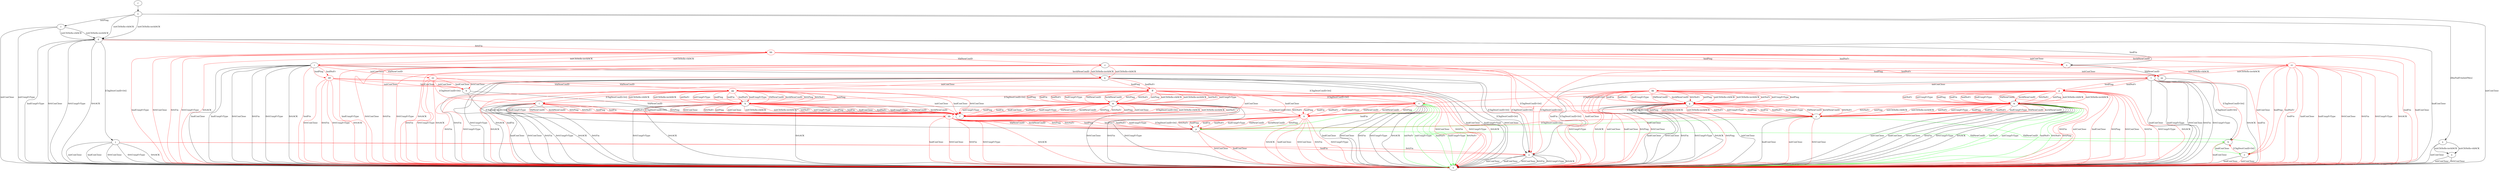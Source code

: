 digraph "" {
	a -> u	[key=0,
		label="initConClose "];
	a -> u	[key=1,
		label="hndConClose "];
	a -> u	[key=2,
		label="0rttConClose "];
	a -> u	[key=3,
		label="0rttFin "];
	a -> u	[key=4,
		label="0rttUnxpFrType "];
	a -> u	[key=5,
		label="0rttACK "];
	b -> e	[key=0,
		color=green,
		label="hndConClose "];
	b -> u	[key=0,
		color=red,
		label="hndConClose "];
	c -> d	[key=0,
		label="initCltHello-vldACK "];
	c -> d	[key=1,
		label="initCltHello-invldACK "];
	c -> u	[key=0,
		label="initConClose "];
	c -> u	[key=1,
		label="initUnxpFrType "];
	d -> j	[key=0,
		label="[ChgDestConID-Ori] "];
	d -> s	[key=0,
		label="hndFin "];
	d -> u	[key=0,
		label="hndConClose "];
	d -> u	[key=1,
		label="hndUnxpFrType "];
	d -> u	[key=2,
		label="0rttConClose "];
	d -> u	[key=3,
		label="0rttUnxpFrType "];
	d -> u	[key=4,
		label="0rttACK "];
	bb	[color=red];
	d -> bb	[key=0,
		color=red,
		label="0rttFin "];
	e -> b	[key=0,
		color=red,
		label="[ChgDestConID-Ori] "];
	e -> u	[key=0,
		label="hndConClose "];
	e -> u	[key=1,
		color=red,
		label="initConClose "];
	f -> p	[key=0,
		color=red,
		label="[ChgDestConID-Ori] "];
	g -> u	[key=0,
		label="initConClose "];
	g -> u	[key=1,
		label="hndConClose "];
	g -> u	[key=2,
		label="0rttConClose "];
	g -> u	[key=3,
		label="0rttFin "];
	g -> u	[key=4,
		label="0rttUnxpFrType "];
	g -> u	[key=5,
		label="0rttACK "];
	g -> u	[key=6,
		color=red,
		label="0rttPing "];
	g -> y	[key=0,
		color=red,
		label="initPing "];
	g -> y	[key=1,
		color=red,
		label="initCltHello-vldACK "];
	g -> y	[key=2,
		color=red,
		label="initCltHello-invldACK "];
	g -> y	[key=3,
		color=red,
		label="initNoFr "];
	g -> y	[key=4,
		color=red,
		label="initUnxpFrType "];
	g -> y	[key=5,
		color=red,
		label="hndPing "];
	g -> y	[key=6,
		color=red,
		label="hndFin "];
	g -> y	[key=7,
		color=red,
		label="hndNoFr "];
	g -> y	[key=8,
		color=red,
		label="hndUnxpFrType "];
	g -> y	[key=9,
		color=red,
		label="VldNewConID "];
	g -> y	[key=10,
		color=red,
		label="InvldNewConID "];
	g -> y	[key=11,
		color=red,
		label="0rttNoFr "];
	hh	[color=red];
	g -> hh	[key=0,
		color=red,
		label="[ChgDestConID-Ori] "];
	h -> f	[key=0,
		label="VldNewConID "];
	h -> p	[key=0,
		label="[ChgDestConID-Ori] "];
	i -> a	[key=0,
		label="[ChgDestConID-Ori] "];
	i -> q	[key=0,
		color=red,
		label="VldNewConID "];
	i -> t	[key=0,
		color=red,
		label="InvldNewConID "];
	i -> u	[key=0,
		label="hndConClose "];
	i -> u	[key=1,
		label="hndUnxpFrType "];
	i -> u	[key=2,
		label="0rttConClose "];
	i -> u	[key=3,
		label="0rttFin "];
	i -> u	[key=4,
		label="0rttUnxpFrType "];
	i -> u	[key=5,
		label="0rttACK "];
	i -> u	[key=6,
		color=red,
		label="hndFin "];
	dd	[color=red];
	i -> dd	[key=0,
		color=red,
		label="hndPing "];
	i -> dd	[key=1,
		color=red,
		label="hndNoFr "];
	ee	[color=red];
	i -> ee	[key=0,
		color=red,
		label="initConClose "];
	j -> a	[key=0,
		color=red,
		label="hndFin "];
	j -> a	[key=1,
		color=red,
		label="0rttFin "];
	j -> u	[key=0,
		label="initConClose "];
	j -> u	[key=1,
		label="hndConClose "];
	j -> u	[key=2,
		label="0rttConClose "];
	j -> u	[key=3,
		label="0rttUnxpFrType "];
	j -> u	[key=4,
		label="0rttACK "];
	k -> f	[key=0,
		color=red,
		label="initPing "];
	k -> f	[key=1,
		color=red,
		label="initConClose "];
	k -> f	[key=2,
		color=red,
		label="initCltHello-vldACK "];
	k -> f	[key=3,
		color=red,
		label="initCltHello-invldACK "];
	k -> f	[key=4,
		color=red,
		label="initNoFr "];
	k -> f	[key=5,
		color=red,
		label="initUnxpFrType "];
	k -> f	[key=6,
		color=red,
		label="hndPing "];
	k -> f	[key=7,
		color=red,
		label="hndFin "];
	k -> f	[key=8,
		color=red,
		label="hndConClose "];
	k -> f	[key=9,
		color=red,
		label="hndNoFr "];
	k -> f	[key=10,
		color=red,
		label="hndUnxpFrType "];
	k -> f	[key=11,
		color=red,
		label="VldNewConID "];
	k -> f	[key=12,
		color=red,
		label="InvldNewConID "];
	k -> f	[key=13,
		color=red,
		label="0rttPing "];
	k -> f	[key=14,
		color=red,
		label="0rttConClose "];
	k -> f	[key=15,
		color=red,
		label="0rttNoFr "];
	k -> u	[key=0,
		label="0rttFin "];
	k -> u	[key=1,
		label="0rttUnxpFrType "];
	k -> u	[key=2,
		label="0rttACK "];
	k -> hh	[key=0,
		color=red,
		label="[ChgDestConID-Ori] "];
	l -> u	[key=0,
		label="hndConClose "];
	l -> u	[key=1,
		label="0rttConClose "];
	l -> u	[key=2,
		label="0rttFin "];
	l -> u	[key=3,
		label="0rttUnxpFrType "];
	l -> u	[key=4,
		label="0rttACK "];
	l -> hh	[key=0,
		color=red,
		label="hndPing "];
	l -> hh	[key=1,
		color=red,
		label="hndFin "];
	l -> hh	[key=2,
		color=red,
		label="hndNoFr "];
	l -> hh	[key=3,
		color=red,
		label="hndUnxpFrType "];
	l -> hh	[key=4,
		color=red,
		label="VldNewConID "];
	l -> hh	[key=5,
		color=red,
		label="InvldNewConID "];
	l -> hh	[key=6,
		color=red,
		label="0rttPing "];
	l -> hh	[key=7,
		color=red,
		label="0rttNoFr "];
	m -> f	[key=0,
		color=red,
		label="initPing "];
	m -> f	[key=1,
		color=red,
		label="initConClose "];
	m -> f	[key=2,
		color=red,
		label="initCltHello-vldACK "];
	m -> f	[key=3,
		color=red,
		label="initCltHello-invldACK "];
	m -> f	[key=4,
		color=red,
		label="initNoFr "];
	m -> f	[key=5,
		color=red,
		label="initUnxpFrType "];
	m -> f	[key=6,
		color=red,
		label="hndPing "];
	m -> f	[key=7,
		color=red,
		label="hndFin "];
	m -> f	[key=8,
		color=red,
		label="hndConClose "];
	m -> f	[key=9,
		color=red,
		label="hndNoFr "];
	m -> f	[key=10,
		color=red,
		label="hndUnxpFrType "];
	m -> f	[key=11,
		color=red,
		label="VldNewConID "];
	m -> f	[key=12,
		color=red,
		label="InvldNewConID "];
	m -> f	[key=13,
		color=red,
		label="0rttPing "];
	m -> f	[key=14,
		color=red,
		label="0rttNoFr "];
	m -> u	[key=0,
		label="0rttConClose "];
	m -> u	[key=1,
		label="0rttFin "];
	m -> u	[key=2,
		label="0rttUnxpFrType "];
	m -> u	[key=3,
		label="0rttACK "];
	ii	[color=red];
	m -> ii	[key=0,
		color=red,
		label="[ChgDestConID-Ori] "];
	n -> u	[key=0,
		label="initConClose "];
	n -> u	[key=1,
		label="0rttConClose "];
	o -> c	[key=0,
		label="initPing "];
	o -> d	[key=0,
		label="initCltHello-vldACK "];
	o -> d	[key=1,
		label="initCltHello-invldACK "];
	o -> u	[key=0,
		label="initConClose "];
	o -> x	[key=0,
		label="[RmPadFrmInitPkts] "];
	p -> b	[key=0,
		color=green,
		label="VldNewConID "];
	p -> u	[key=0,
		color=red,
		label="hndConClose "];
	p -> u	[key=1,
		color=red,
		label="0rttConClose "];
	p -> y	[key=0,
		color=green,
		label="hndConClose "];
	q -> a	[key=0,
		label="[ChgDestConID-Ori] "];
	q -> u	[key=0,
		label="hndConClose "];
	q -> u	[key=1,
		label="hndUnxpFrType "];
	q -> u	[key=2,
		label="0rttConClose "];
	q -> u	[key=3,
		label="0rttFin "];
	q -> u	[key=4,
		label="0rttUnxpFrType "];
	q -> u	[key=5,
		label="0rttACK "];
	q -> u	[key=6,
		color=red,
		label="hndFin "];
	ff	[color=red];
	q -> ff	[key=0,
		color=red,
		label="hndPing "];
	q -> ff	[key=1,
		color=red,
		label="hndNoFr "];
	gg	[color=red];
	q -> gg	[key=0,
		color=red,
		label="initConClose "];
	r -> o	[key=0];
	s -> b	[key=0,
		color=red,
		label="[ChgDestConID-Ori] "];
	s -> aa	[key=0,
		label="VldNewConID "];
	t -> a	[key=0,
		label="[ChgDestConID-Ori] "];
	t -> u	[key=0,
		label="hndConClose "];
	t -> u	[key=1,
		label="hndUnxpFrType "];
	t -> u	[key=2,
		label="0rttConClose "];
	t -> u	[key=3,
		label="0rttFin "];
	t -> u	[key=4,
		label="0rttUnxpFrType "];
	t -> u	[key=5,
		label="0rttACK "];
	t -> u	[key=6,
		color=red,
		label="hndFin "];
	jj	[color=red];
	t -> jj	[key=0,
		color=red,
		label="hndPing "];
	t -> jj	[key=1,
		color=red,
		label="hndNoFr "];
	kk	[color=red];
	t -> kk	[key=0,
		color=red,
		label="initConClose "];
	v -> p	[key=0,
		color=green,
		label="hndFin "];
	v -> u	[key=0,
		label="hndConClose "];
	v -> u	[key=1,
		label="0rttConClose "];
	v -> u	[key=2,
		label="0rttFin "];
	v -> u	[key=3,
		label="0rttUnxpFrType "];
	v -> u	[key=4,
		label="0rttACK "];
	v -> u	[key=5,
		color=green,
		label="initNoFr "];
	v -> u	[key=6,
		color=green,
		label="initUnxpFrType "];
	v -> u	[key=7,
		color=green,
		label="hndNoFr "];
	v -> u	[key=8,
		color=green,
		label="hndUnxpFrType "];
	v -> u	[key=9,
		color=green,
		label="0rttNoFr "];
	v -> ii	[key=0,
		color=red,
		label="hndPing "];
	v -> ii	[key=1,
		color=red,
		label="hndFin "];
	v -> ii	[key=2,
		color=red,
		label="hndNoFr "];
	v -> ii	[key=3,
		color=red,
		label="hndUnxpFrType "];
	v -> ii	[key=4,
		color=red,
		label="VldNewConID "];
	v -> ii	[key=5,
		color=red,
		label="InvldNewConID "];
	v -> ii	[key=6,
		color=red,
		label="0rttPing "];
	v -> ii	[key=7,
		color=red,
		label="0rttNoFr "];
	w -> u	[key=0,
		label="initConClose "];
	w -> u	[key=1,
		label="hndConClose "];
	w -> u	[key=2,
		label="0rttConClose "];
	w -> u	[key=3,
		label="0rttFin "];
	w -> u	[key=4,
		label="0rttUnxpFrType "];
	w -> u	[key=5,
		label="0rttACK "];
	w -> u	[key=6,
		color=green,
		label="initNoFr "];
	w -> u	[key=7,
		color=green,
		label="initUnxpFrType "];
	w -> u	[key=8,
		color=green,
		label="hndNoFr "];
	w -> u	[key=9,
		color=green,
		label="0rttNoFr "];
	w -> u	[key=10,
		color=red,
		label="0rttPing "];
	w -> y	[key=0,
		color=red,
		label="initPing "];
	w -> y	[key=1,
		color=red,
		label="initCltHello-vldACK "];
	w -> y	[key=2,
		color=red,
		label="initCltHello-invldACK "];
	w -> y	[key=3,
		color=red,
		label="initNoFr "];
	w -> y	[key=4,
		color=red,
		label="initUnxpFrType "];
	w -> y	[key=5,
		color=red,
		label="hndPing "];
	w -> y	[key=6,
		color=red,
		label="hndFin "];
	w -> y	[key=7,
		color=red,
		label="hndNoFr "];
	w -> y	[key=8,
		color=red,
		label="hndUnxpFrType "];
	w -> y	[key=9,
		color=red,
		label="VldNewConID "];
	w -> y	[key=10,
		color=red,
		label="InvldNewConID "];
	w -> y	[key=11,
		color=red,
		label="0rttNoFr "];
	w -> ii	[key=0,
		color=red,
		label="[ChgDestConID-Ori] "];
	x -> n	[key=0,
		label="initCltHello-vldACK "];
	x -> n	[key=1,
		label="initCltHello-invldACK "];
	x -> u	[key=0,
		label="initConClose "];
	y -> e	[key=0,
		color=green,
		label="VldNewConID "];
	y -> p	[key=0,
		color=red,
		label="[ChgDestConID-Ori] "];
	y -> u	[key=0,
		label="hndConClose "];
	y -> u	[key=1,
		color=red,
		label="initConClose "];
	y -> u	[key=2,
		color=red,
		label="0rttConClose "];
	z -> a	[key=0,
		color=red,
		label="[ChgDestConID-Ori] "];
	z -> q	[key=0,
		color=red,
		label="initCltHello-vldACK "];
	z -> q	[key=1,
		color=red,
		label="initCltHello-invldACK "];
	z -> u	[key=0,
		color=red,
		label="hndFin "];
	z -> u	[key=1,
		color=red,
		label="hndConClose "];
	z -> u	[key=2,
		color=red,
		label="hndUnxpFrType "];
	z -> u	[key=3,
		color=red,
		label="0rttConClose "];
	z -> u	[key=4,
		color=red,
		label="0rttFin "];
	z -> u	[key=5,
		color=red,
		label="0rttUnxpFrType "];
	z -> u	[key=6,
		color=red,
		label="0rttACK "];
	z -> aa	[key=0,
		color=red,
		label="initConClose "];
	z -> aa	[key=1,
		color=red,
		label="hndPing "];
	z -> aa	[key=2,
		color=red,
		label="hndNoFr "];
	aa -> b	[key=0,
		label="[ChgDestConID-Ori] "];
	bb -> a	[key=0,
		color=red,
		label="[ChgDestConID-Ori] "];
	bb -> i	[key=0,
		color=red,
		label="initCltHello-vldACK "];
	bb -> i	[key=1,
		color=red,
		label="initCltHello-invldACK "];
	bb -> s	[key=0,
		color=red,
		label="initConClose "];
	bb -> s	[key=1,
		color=red,
		label="hndPing "];
	bb -> s	[key=2,
		color=red,
		label="hndNoFr "];
	bb -> u	[key=0,
		color=red,
		label="hndFin "];
	bb -> u	[key=1,
		color=red,
		label="hndConClose "];
	bb -> u	[key=2,
		color=red,
		label="hndUnxpFrType "];
	bb -> u	[key=3,
		color=red,
		label="0rttConClose "];
	bb -> u	[key=4,
		color=red,
		label="0rttFin "];
	bb -> u	[key=5,
		color=red,
		label="0rttUnxpFrType "];
	bb -> u	[key=6,
		color=red,
		label="0rttACK "];
	bb -> z	[key=0,
		color=red,
		label="VldNewConID "];
	cc	[color=red];
	bb -> cc	[key=0,
		color=red,
		label="InvldNewConID "];
	cc -> a	[key=0,
		color=red,
		label="[ChgDestConID-Ori] "];
	cc -> e	[key=0,
		color=red,
		label="initConClose "];
	cc -> e	[key=1,
		color=red,
		label="hndPing "];
	cc -> e	[key=2,
		color=red,
		label="hndNoFr "];
	cc -> t	[key=0,
		color=red,
		label="initCltHello-vldACK "];
	cc -> t	[key=1,
		color=red,
		label="initCltHello-invldACK "];
	cc -> u	[key=0,
		color=red,
		label="hndFin "];
	cc -> u	[key=1,
		color=red,
		label="hndConClose "];
	cc -> u	[key=2,
		color=red,
		label="hndUnxpFrType "];
	cc -> u	[key=3,
		color=red,
		label="0rttConClose "];
	cc -> u	[key=4,
		color=red,
		label="0rttFin "];
	cc -> u	[key=5,
		color=red,
		label="0rttUnxpFrType "];
	cc -> u	[key=6,
		color=red,
		label="0rttACK "];
	dd -> h	[key=0,
		color=red,
		label="initConClose "];
	dd -> h	[key=1,
		color=red,
		label="hndConClose "];
	dd -> u	[key=0,
		color=red,
		label="0rttConClose "];
	dd -> u	[key=1,
		color=red,
		label="0rttFin "];
	dd -> u	[key=2,
		color=red,
		label="0rttUnxpFrType "];
	dd -> u	[key=3,
		color=red,
		label="0rttACK "];
	dd -> v	[key=0,
		color=red,
		label="[ChgDestConID-Ori] "];
	dd -> ff	[key=0,
		color=red,
		label="VldNewConID "];
	ee -> h	[key=0,
		color=red,
		label="initConClose "];
	ee -> h	[key=1,
		color=red,
		label="hndConClose "];
	ee -> h	[key=2,
		color=red,
		label="0rttConClose "];
	ee -> l	[key=0,
		color=red,
		label="[ChgDestConID-Ori] "];
	ee -> u	[key=0,
		color=red,
		label="0rttFin "];
	ee -> u	[key=1,
		color=red,
		label="0rttUnxpFrType "];
	ee -> u	[key=2,
		color=red,
		label="0rttACK "];
	ee -> gg	[key=0,
		color=red,
		label="VldNewConID "];
	ff -> f	[key=0,
		color=red,
		label="initConClose "];
	ff -> f	[key=1,
		color=red,
		label="hndConClose "];
	ff -> m	[key=0,
		color=red,
		label="initPing "];
	ff -> m	[key=1,
		color=red,
		label="initCltHello-vldACK "];
	ff -> m	[key=2,
		color=red,
		label="initCltHello-invldACK "];
	ff -> m	[key=3,
		color=red,
		label="initNoFr "];
	ff -> m	[key=4,
		color=red,
		label="initUnxpFrType "];
	ff -> m	[key=5,
		color=red,
		label="hndPing "];
	ff -> m	[key=6,
		color=red,
		label="hndFin "];
	ff -> m	[key=7,
		color=red,
		label="hndNoFr "];
	ff -> m	[key=8,
		color=red,
		label="hndUnxpFrType "];
	ff -> m	[key=9,
		color=red,
		label="VldNewConID "];
	ff -> m	[key=10,
		color=red,
		label="InvldNewConID "];
	ff -> m	[key=11,
		color=red,
		label="0rttPing "];
	ff -> m	[key=12,
		color=red,
		label="0rttNoFr "];
	ff -> u	[key=0,
		color=red,
		label="0rttConClose "];
	ff -> u	[key=1,
		color=red,
		label="0rttFin "];
	ff -> u	[key=2,
		color=red,
		label="0rttUnxpFrType "];
	ff -> u	[key=3,
		color=red,
		label="0rttACK "];
	ff -> v	[key=0,
		color=red,
		label="[ChgDestConID-Ori] "];
	gg -> f	[key=0,
		color=red,
		label="initConClose "];
	gg -> f	[key=1,
		color=red,
		label="hndConClose "];
	gg -> f	[key=2,
		color=red,
		label="0rttConClose "];
	gg -> k	[key=0,
		color=red,
		label="initPing "];
	gg -> k	[key=1,
		color=red,
		label="initCltHello-vldACK "];
	gg -> k	[key=2,
		color=red,
		label="initCltHello-invldACK "];
	gg -> k	[key=3,
		color=red,
		label="initNoFr "];
	gg -> k	[key=4,
		color=red,
		label="initUnxpFrType "];
	gg -> k	[key=5,
		color=red,
		label="hndPing "];
	gg -> k	[key=6,
		color=red,
		label="hndFin "];
	gg -> k	[key=7,
		color=red,
		label="hndNoFr "];
	gg -> k	[key=8,
		color=red,
		label="hndUnxpFrType "];
	gg -> k	[key=9,
		color=red,
		label="VldNewConID "];
	gg -> k	[key=10,
		color=red,
		label="InvldNewConID "];
	gg -> k	[key=11,
		color=red,
		label="0rttPing "];
	gg -> k	[key=12,
		color=red,
		label="0rttNoFr "];
	gg -> l	[key=0,
		color=red,
		label="[ChgDestConID-Ori] "];
	gg -> u	[key=0,
		color=red,
		label="0rttFin "];
	gg -> u	[key=1,
		color=red,
		label="0rttUnxpFrType "];
	gg -> u	[key=2,
		color=red,
		label="0rttACK "];
	hh -> p	[key=0,
		color=red,
		label="hndPing "];
	hh -> p	[key=1,
		color=red,
		label="hndFin "];
	hh -> p	[key=2,
		color=red,
		label="hndNoFr "];
	hh -> p	[key=3,
		color=red,
		label="hndUnxpFrType "];
	hh -> p	[key=4,
		color=red,
		label="VldNewConID "];
	hh -> p	[key=5,
		color=red,
		label="InvldNewConID "];
	hh -> p	[key=6,
		color=red,
		label="0rttPing "];
	hh -> p	[key=7,
		color=red,
		label="0rttNoFr "];
	hh -> u	[key=0,
		color=red,
		label="hndConClose "];
	hh -> u	[key=1,
		color=red,
		label="0rttConClose "];
	hh -> u	[key=2,
		color=red,
		label="0rttFin "];
	hh -> u	[key=3,
		color=red,
		label="0rttUnxpFrType "];
	hh -> u	[key=4,
		color=red,
		label="0rttACK "];
	ii -> p	[key=0,
		color=red,
		label="hndPing "];
	ii -> p	[key=1,
		color=red,
		label="hndFin "];
	ii -> p	[key=2,
		color=red,
		label="hndNoFr "];
	ii -> p	[key=3,
		color=red,
		label="hndUnxpFrType "];
	ii -> p	[key=4,
		color=red,
		label="VldNewConID "];
	ii -> p	[key=5,
		color=red,
		label="InvldNewConID "];
	ii -> p	[key=6,
		color=red,
		label="0rttPing "];
	ii -> p	[key=7,
		color=red,
		label="0rttNoFr "];
	ii -> u	[key=0,
		color=red,
		label="hndConClose "];
	ii -> u	[key=1,
		color=red,
		label="0rttConClose "];
	ii -> u	[key=2,
		color=red,
		label="0rttFin "];
	ii -> u	[key=3,
		color=red,
		label="0rttUnxpFrType "];
	ii -> u	[key=4,
		color=red,
		label="0rttACK "];
	jj -> u	[key=0,
		color=red,
		label="initConClose "];
	jj -> u	[key=1,
		color=red,
		label="hndConClose "];
	jj -> u	[key=2,
		color=red,
		label="0rttPing "];
	jj -> u	[key=3,
		color=red,
		label="0rttConClose "];
	jj -> u	[key=4,
		color=red,
		label="0rttFin "];
	jj -> u	[key=5,
		color=red,
		label="0rttUnxpFrType "];
	jj -> u	[key=6,
		color=red,
		label="0rttACK "];
	jj -> v	[key=0,
		color=red,
		label="[ChgDestConID-Ori] "];
	jj -> w	[key=0,
		color=red,
		label="initPing "];
	jj -> w	[key=1,
		color=red,
		label="initCltHello-vldACK "];
	jj -> w	[key=2,
		color=red,
		label="initCltHello-invldACK "];
	jj -> w	[key=3,
		color=red,
		label="initNoFr "];
	jj -> w	[key=4,
		color=red,
		label="initUnxpFrType "];
	jj -> w	[key=5,
		color=red,
		label="hndPing "];
	jj -> w	[key=6,
		color=red,
		label="hndFin "];
	jj -> w	[key=7,
		color=red,
		label="hndNoFr "];
	jj -> w	[key=8,
		color=red,
		label="hndUnxpFrType "];
	jj -> w	[key=9,
		color=red,
		label="VldNewConID "];
	jj -> w	[key=10,
		color=red,
		label="InvldNewConID "];
	jj -> w	[key=11,
		color=red,
		label="0rttNoFr "];
	kk -> g	[key=0,
		color=red,
		label="initPing "];
	kk -> g	[key=1,
		color=red,
		label="initCltHello-vldACK "];
	kk -> g	[key=2,
		color=red,
		label="initCltHello-invldACK "];
	kk -> g	[key=3,
		color=red,
		label="initNoFr "];
	kk -> g	[key=4,
		color=red,
		label="initUnxpFrType "];
	kk -> g	[key=5,
		color=red,
		label="hndPing "];
	kk -> g	[key=6,
		color=red,
		label="hndFin "];
	kk -> g	[key=7,
		color=red,
		label="hndNoFr "];
	kk -> g	[key=8,
		color=red,
		label="hndUnxpFrType "];
	kk -> g	[key=9,
		color=red,
		label="VldNewConID "];
	kk -> g	[key=10,
		color=red,
		label="InvldNewConID "];
	kk -> g	[key=11,
		color=red,
		label="0rttNoFr "];
	kk -> l	[key=0,
		color=red,
		label="[ChgDestConID-Ori] "];
	kk -> u	[key=0,
		color=red,
		label="initConClose "];
	kk -> u	[key=1,
		color=red,
		label="hndConClose "];
	kk -> u	[key=2,
		color=red,
		label="0rttPing "];
	kk -> u	[key=3,
		color=red,
		label="0rttConClose "];
	kk -> u	[key=4,
		color=red,
		label="0rttFin "];
	kk -> u	[key=5,
		color=red,
		label="0rttUnxpFrType "];
	kk -> u	[key=6,
		color=red,
		label="0rttACK "];
}
